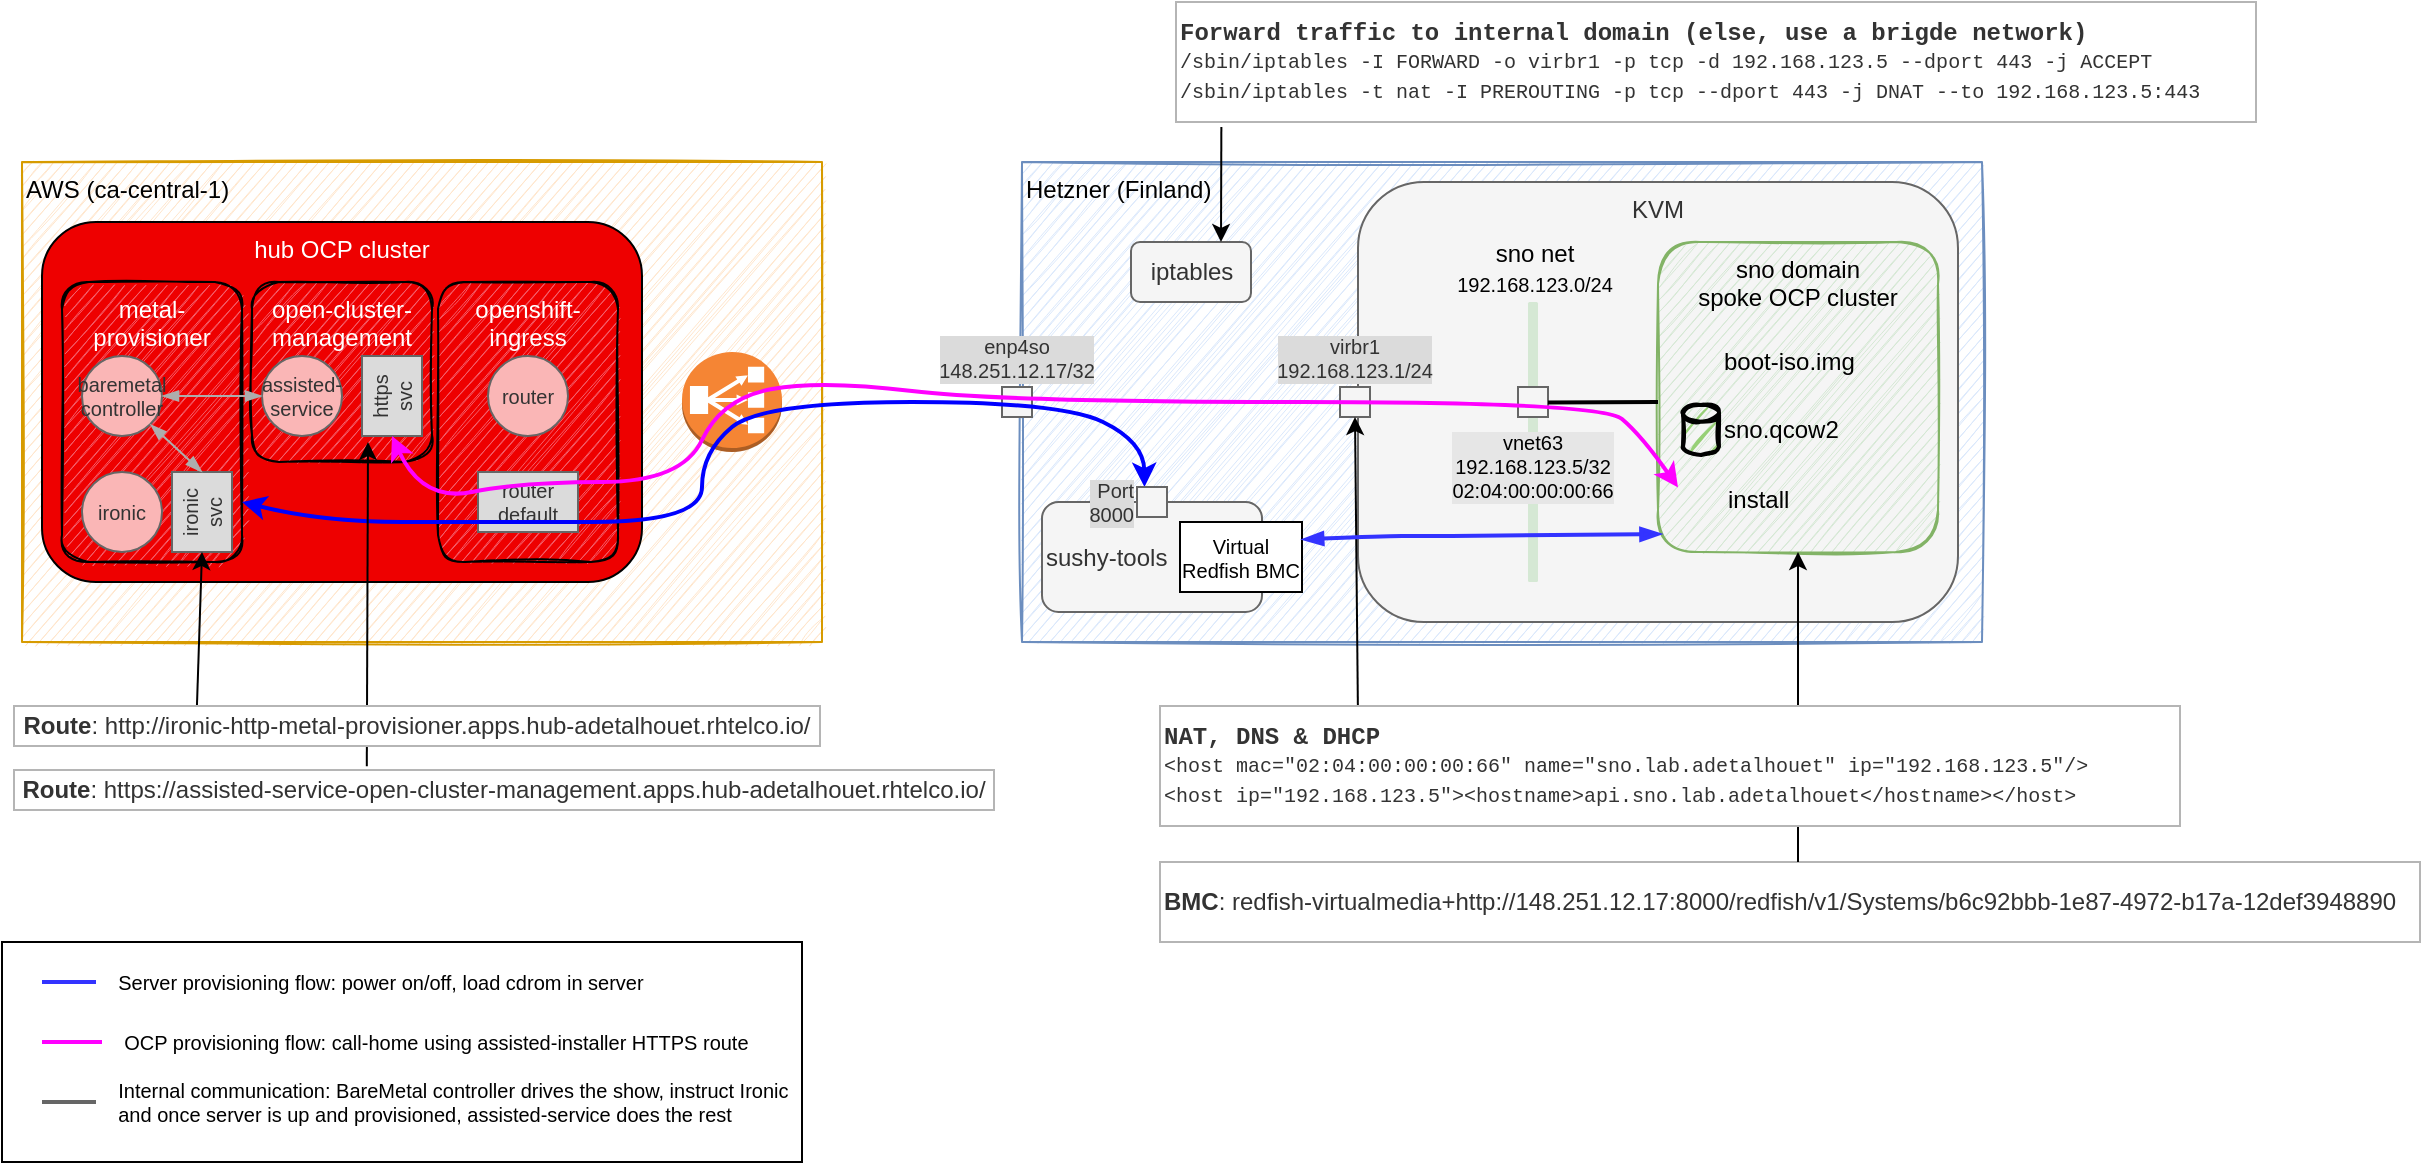<mxfile version="14.9.3" type="device"><diagram id="CNquoYHNhhPv3rWFlG0_" name="Page-1"><mxGraphModel dx="1394" dy="1066" grid="1" gridSize="10" guides="1" tooltips="1" connect="1" arrows="1" fold="1" page="1" pageScale="1" pageWidth="850" pageHeight="1100" math="0" shadow="0"><root><mxCell id="0"/><mxCell id="1" parent="0"/><mxCell id="IOMvNEViAPwNq3JQ486K-73" value="" style="rounded=0;whiteSpace=wrap;html=1;glass=0;labelBackgroundColor=#ffffff;sketch=0;fontFamily=Helvetica;fontSize=10;fontColor=#000000;gradientColor=none;align=left;verticalAlign=middle;" vertex="1" parent="1"><mxGeometry x="120" y="520" width="400" height="110" as="geometry"/></mxCell><mxCell id="IOMvNEViAPwNq3JQ486K-1" value="AWS (ca-central-1)" style="whiteSpace=wrap;html=1;align=left;verticalAlign=top;strokeColor=#d79b00;fillColor=#ffe6cc;sketch=1;" vertex="1" parent="1"><mxGeometry x="130" y="130" width="400" height="240" as="geometry"/></mxCell><mxCell id="IOMvNEViAPwNq3JQ486K-2" value="hub OCP cluster" style="rounded=1;whiteSpace=wrap;html=1;align=center;verticalAlign=top;fillColor=#EE0000;fontColor=#FFFFFF;sketch=0;" vertex="1" parent="1"><mxGeometry x="140" y="160" width="300" height="180" as="geometry"/></mxCell><mxCell id="IOMvNEViAPwNq3JQ486K-3" value="metal-provisioner" style="rounded=1;whiteSpace=wrap;html=1;align=center;verticalAlign=top;fillColor=#F5606D;fontColor=#FFFFFF;glass=0;sketch=1;" vertex="1" parent="1"><mxGeometry x="150" y="190" width="90" height="140" as="geometry"/></mxCell><mxCell id="IOMvNEViAPwNq3JQ486K-4" value="&lt;div style=&quot;font-size: 10px;&quot;&gt;&lt;span style=&quot;font-size: 10px;&quot;&gt;baremetal controller&lt;/span&gt;&lt;/div&gt;" style="ellipse;whiteSpace=wrap;html=1;aspect=fixed;align=center;verticalAlign=middle;strokeColor=#666666;fontColor=#333333;fillColor=#FAB6B6;labelPosition=center;verticalLabelPosition=middle;fontSize=10;" vertex="1" parent="1"><mxGeometry x="160" y="227" width="40" height="40" as="geometry"/></mxCell><mxCell id="IOMvNEViAPwNq3JQ486K-5" value="&lt;div style=&quot;font-size: 10px;&quot;&gt;&lt;span style=&quot;font-size: 10px;&quot;&gt;ironic&lt;/span&gt;&lt;/div&gt;" style="ellipse;whiteSpace=wrap;html=1;aspect=fixed;align=center;verticalAlign=middle;strokeColor=#666666;fontColor=#333333;fillColor=#FAB6B6;fontSize=10;" vertex="1" parent="1"><mxGeometry x="160" y="285" width="40" height="40" as="geometry"/></mxCell><mxCell id="IOMvNEViAPwNq3JQ486K-6" value="ironic svc" style="rounded=0;whiteSpace=wrap;html=1;align=center;verticalAlign=middle;strokeColor=#666666;fontColor=#333333;fillColor=#DBDBDB;rotation=-90;fontSize=10;" vertex="1" parent="1"><mxGeometry x="200" y="290" width="40" height="30" as="geometry"/></mxCell><mxCell id="IOMvNEViAPwNq3JQ486K-9" value="openshift-ingress" style="rounded=1;whiteSpace=wrap;html=1;align=center;verticalAlign=top;fillColor=#F5606D;fontColor=#FFFFFF;glass=0;sketch=1;" vertex="1" parent="1"><mxGeometry x="338" y="190" width="90" height="140" as="geometry"/></mxCell><mxCell id="IOMvNEViAPwNq3JQ486K-10" value="&lt;div style=&quot;font-size: 10px;&quot;&gt;&lt;span style=&quot;font-size: 10px;&quot;&gt;router&lt;/span&gt;&lt;/div&gt;" style="ellipse;whiteSpace=wrap;html=1;aspect=fixed;align=center;verticalAlign=middle;strokeColor=#666666;fontColor=#333333;fillColor=#FAB6B6;fontSize=10;" vertex="1" parent="1"><mxGeometry x="363" y="227" width="40" height="40" as="geometry"/></mxCell><mxCell id="IOMvNEViAPwNq3JQ486K-11" value="router default" style="rounded=0;whiteSpace=wrap;html=1;align=center;verticalAlign=middle;strokeColor=#666666;fontColor=#333333;fillColor=#DBDBDB;fontSize=10;" vertex="1" parent="1"><mxGeometry x="358" y="285" width="50" height="30" as="geometry"/></mxCell><mxCell id="IOMvNEViAPwNq3JQ486K-12" value="" style="outlineConnect=0;dashed=0;verticalLabelPosition=bottom;verticalAlign=top;align=center;html=1;shape=mxgraph.aws3.classic_load_balancer;fillColor=#F58534;gradientColor=none;" vertex="1" parent="1"><mxGeometry x="460" y="225" width="50" height="50" as="geometry"/></mxCell><mxCell id="IOMvNEViAPwNq3JQ486K-19" value="" style="endArrow=classic;html=1;entryX=0;entryY=0.5;entryDx=0;entryDy=0;fillColor=#f5f5f5;exitX=0.227;exitY=-0.021;exitDx=0;exitDy=0;exitPerimeter=0;" edge="1" parent="1" source="IOMvNEViAPwNq3JQ486K-18" target="IOMvNEViAPwNq3JQ486K-6"><mxGeometry width="50" height="50" relative="1" as="geometry"><mxPoint x="220" y="427" as="sourcePoint"/><mxPoint x="240" y="305" as="targetPoint"/></mxGeometry></mxCell><mxCell id="IOMvNEViAPwNq3JQ486K-23" value="&lt;font color=&quot;#000000&quot;&gt;Hetzner (Finland)&lt;/font&gt;" style="rounded=0;whiteSpace=wrap;html=1;glass=0;sketch=1;fillColor=#dae8fc;align=left;verticalAlign=top;strokeColor=#6c8ebf;" vertex="1" parent="1"><mxGeometry x="630" y="130" width="480" height="240" as="geometry"/></mxCell><mxCell id="IOMvNEViAPwNq3JQ486K-24" value="KVM" style="rounded=1;whiteSpace=wrap;html=1;align=center;verticalAlign=top;fillColor=#f5f5f5;fontColor=#333333;sketch=0;strokeColor=#666666;" vertex="1" parent="1"><mxGeometry x="798" y="140" width="300" height="220" as="geometry"/></mxCell><mxCell id="IOMvNEViAPwNq3JQ486K-25" value="&lt;font color=&quot;#000000&quot;&gt;sno domain&lt;br&gt;spoke OCP cluster&lt;/font&gt;" style="rounded=1;whiteSpace=wrap;html=1;align=center;verticalAlign=top;fillColor=#d5e8d4;glass=0;sketch=1;strokeColor=#82b366;" vertex="1" parent="1"><mxGeometry x="948" y="170" width="140" height="155" as="geometry"/></mxCell><mxCell id="IOMvNEViAPwNq3JQ486K-26" value="enp4so&lt;br style=&quot;font-size: 10px&quot;&gt;148.251.12.17/32" style="whiteSpace=wrap;html=1;aspect=fixed;rounded=0;glass=0;sketch=0;fillColor=#f5f5f5;align=center;verticalAlign=bottom;strokeColor=#666666;fontColor=#333333;labelPosition=center;verticalLabelPosition=top;labelBackgroundColor=#DBDBDB;fontSize=10;" vertex="1" parent="1"><mxGeometry x="620" y="242.5" width="15" height="15" as="geometry"/></mxCell><mxCell id="IOMvNEViAPwNq3JQ486K-30" value="&lt;font color=&quot;#000000&quot;&gt;sno net&lt;br&gt;&lt;/font&gt;&lt;span style=&quot;font-size: 10px&quot;&gt;192.168.123.0/24&lt;/span&gt;&lt;font color=&quot;#000000&quot;&gt;&lt;br&gt;&lt;/font&gt;" style="rounded=1;html=1;align=center;verticalAlign=bottom;fillColor=#d5e8d4;glass=0;sketch=0;labelPosition=center;verticalLabelPosition=top;strokeColor=none;" vertex="1" parent="1"><mxGeometry x="883" y="200" width="5" height="140" as="geometry"/></mxCell><mxCell id="IOMvNEViAPwNq3JQ486K-31" value="virbr1&lt;br style=&quot;font-size: 10px;&quot;&gt;192.168.123.1/24" style="whiteSpace=wrap;html=1;aspect=fixed;rounded=0;glass=0;sketch=0;fillColor=#f5f5f5;align=center;verticalAlign=bottom;strokeColor=#666666;fontColor=#333333;labelPosition=center;verticalLabelPosition=top;labelBackgroundColor=#DBDBDB;labelBorderColor=none;fontSize=10;" vertex="1" parent="1"><mxGeometry x="789" y="242.5" width="15" height="15" as="geometry"/></mxCell><mxCell id="IOMvNEViAPwNq3JQ486K-35" value="" style="endArrow=classic;html=1;entryX=0.5;entryY=1;entryDx=0;entryDy=0;exitX=0.194;exitY=0.001;exitDx=0;exitDy=0;fillColor=#f5f5f5;exitPerimeter=0;" edge="1" parent="1" source="IOMvNEViAPwNq3JQ486K-34" target="IOMvNEViAPwNq3JQ486K-31"><mxGeometry width="50" height="50" relative="1" as="geometry"><mxPoint x="808.5" y="510" as="sourcePoint"/><mxPoint x="708.5" y="305" as="targetPoint"/></mxGeometry></mxCell><mxCell id="IOMvNEViAPwNq3JQ486K-36" value="&lt;font color=&quot;#000000&quot;&gt;vnet63&lt;br style=&quot;font-size: 10px&quot;&gt;192.168.123.5/32&lt;br style=&quot;font-size: 10px&quot;&gt;&lt;span style=&quot;text-align: left ; font-size: 10px&quot;&gt;02:04:00:00:00:66&lt;/span&gt;&lt;/font&gt;" style="whiteSpace=wrap;html=1;aspect=fixed;rounded=0;glass=0;sketch=0;fillColor=#f5f5f5;align=center;verticalAlign=top;strokeColor=#666666;labelPosition=center;verticalLabelPosition=bottom;labelBackgroundColor=#E6E6E6;labelBorderColor=none;direction=south;fontColor=#333333;fontSize=10;" vertex="1" parent="1"><mxGeometry x="878" y="242.5" width="15" height="15" as="geometry"/></mxCell><mxCell id="IOMvNEViAPwNq3JQ486K-37" value="boot-iso.img" style="shape=image;html=1;verticalAlign=middle;verticalLabelPosition=middle;labelBackgroundColor=none;imageAspect=0;aspect=fixed;image=https://cdn1.iconfinder.com/data/icons/computer-hardware-line-vol-1/52/cd__storage__drive__device__dvd__rom__cdrom-128.png;rounded=0;glass=0;sketch=1;fillColor=#FAB6B6;gradientColor=none;labelPosition=right;align=left;" vertex="1" parent="1"><mxGeometry x="958" y="219.5" width="20.5" height="20.5" as="geometry"/></mxCell><mxCell id="IOMvNEViAPwNq3JQ486K-38" value="sno.qcow2" style="strokeWidth=2;html=1;shape=mxgraph.flowchart.database;whiteSpace=wrap;rounded=0;glass=0;labelBackgroundColor=none;sketch=1;gradientColor=none;align=left;verticalAlign=middle;labelPosition=right;verticalLabelPosition=middle;fillColor=#97D077;" vertex="1" parent="1"><mxGeometry x="960.5" y="251.5" width="18" height="25" as="geometry"/></mxCell><mxCell id="IOMvNEViAPwNq3JQ486K-40" value="" style="endArrow=none;html=1;fontColor=#000000;strokeWidth=2;entryX=0.25;entryY=0;entryDx=0;entryDy=0;exitX=0;exitY=0.415;exitDx=0;exitDy=0;exitPerimeter=0;" edge="1" parent="1"><mxGeometry width="50" height="50" relative="1" as="geometry"><mxPoint x="948" y="250.025" as="sourcePoint"/><mxPoint x="893" y="250.25" as="targetPoint"/></mxGeometry></mxCell><mxCell id="IOMvNEViAPwNq3JQ486K-22" value="" style="curved=1;endArrow=classic;html=1;fontColor=#FFFFFF;startArrow=classic;startFill=1;fillColor=#dae8fc;strokeWidth=2;strokeColor=#0000FF;entryX=0.25;entryY=0;entryDx=0;entryDy=0;" edge="1" parent="1" target="IOMvNEViAPwNq3JQ486K-56"><mxGeometry width="50" height="50" relative="1" as="geometry"><mxPoint x="240" y="300" as="sourcePoint"/><mxPoint x="700" y="290" as="targetPoint"/><Array as="points"><mxPoint x="280" y="310"/><mxPoint x="360" y="310"/><mxPoint x="470" y="310"/><mxPoint x="470" y="275"/><mxPoint x="500" y="250"/><mxPoint x="650" y="250"/><mxPoint x="691" y="270"/></Array></mxGeometry></mxCell><mxCell id="IOMvNEViAPwNq3JQ486K-45" value="open-cluster-management" style="rounded=1;whiteSpace=wrap;html=1;align=center;verticalAlign=top;fillColor=#F5606D;fontColor=#FFFFFF;glass=0;sketch=1;" vertex="1" parent="1"><mxGeometry x="245" y="190" width="90" height="90" as="geometry"/></mxCell><mxCell id="IOMvNEViAPwNq3JQ486K-46" value="&lt;div style=&quot;font-size: 10px;&quot;&gt;&lt;span style=&quot;font-size: 10px;&quot;&gt;assisted-service&lt;/span&gt;&lt;/div&gt;" style="ellipse;whiteSpace=wrap;html=1;aspect=fixed;align=center;verticalAlign=middle;strokeColor=#666666;fontColor=#333333;fillColor=#FAB6B6;fontSize=10;" vertex="1" parent="1"><mxGeometry x="250" y="227" width="40" height="40" as="geometry"/></mxCell><mxCell id="IOMvNEViAPwNq3JQ486K-47" value="https svc" style="rounded=0;whiteSpace=wrap;html=1;align=center;verticalAlign=middle;strokeColor=#666666;fontColor=#333333;fillColor=#DBDBDB;fontSize=10;rotation=-90;" vertex="1" parent="1"><mxGeometry x="295" y="232" width="40" height="30" as="geometry"/></mxCell><mxCell id="IOMvNEViAPwNq3JQ486K-48" value="" style="curved=1;endArrow=classic;html=1;fontColor=#FFFFFF;startArrow=classic;startFill=1;fillColor=#fff2cc;strokeWidth=2;entryX=0;entryY=0.25;entryDx=0;entryDy=0;exitX=0;exitY=0.5;exitDx=0;exitDy=0;strokeColor=#FF00FF;" edge="1" parent="1" source="IOMvNEViAPwNq3JQ486K-47" target="IOMvNEViAPwNq3JQ486K-59"><mxGeometry width="50" height="50" relative="1" as="geometry"><mxPoint x="250" y="310" as="sourcePoint"/><mxPoint x="810" y="256.25" as="targetPoint"/><Array as="points"><mxPoint x="330" y="300"/><mxPoint x="380" y="290"/><mxPoint x="460" y="290"/><mxPoint x="480" y="248"/><mxPoint x="530" y="239"/><mxPoint x="620" y="250"/><mxPoint x="920" y="250"/><mxPoint x="940" y="267"/></Array></mxGeometry></mxCell><mxCell id="IOMvNEViAPwNq3JQ486K-49" value="&lt;b&gt;Route&lt;/b&gt;: https://assisted-service-open-cluster-management.apps.hub-adetalhouet.rhtelco.io/" style="text;html=1;align=center;verticalAlign=middle;whiteSpace=wrap;rounded=0;fontColor=#333333;fillColor=#ffffff;strokeWidth=1;strokeColor=#B5B5B5;" vertex="1" parent="1"><mxGeometry x="126" y="434" width="490" height="20" as="geometry"/></mxCell><mxCell id="IOMvNEViAPwNq3JQ486K-50" value="" style="endArrow=classic;html=1;entryX=0;entryY=0.5;entryDx=0;entryDy=0;fillColor=#f5f5f5;exitX=0.36;exitY=-0.093;exitDx=0;exitDy=0;exitPerimeter=0;" edge="1" parent="1" source="IOMvNEViAPwNq3JQ486K-49"><mxGeometry width="50" height="50" relative="1" as="geometry"><mxPoint x="303" y="377" as="sourcePoint"/><mxPoint x="303" y="270" as="targetPoint"/></mxGeometry></mxCell><mxCell id="IOMvNEViAPwNq3JQ486K-18" value="&lt;b&gt;Route&lt;/b&gt;: http://ironic-http-metal-provisioner.apps.hub-adetalhouet.rhtelco.io/" style="text;html=1;align=center;verticalAlign=middle;whiteSpace=wrap;rounded=0;fontColor=#333333;fillColor=#ffffff;strokeWidth=1;strokeColor=#B5B5B5;" vertex="1" parent="1"><mxGeometry x="126" y="402" width="403" height="20" as="geometry"/></mxCell><mxCell id="IOMvNEViAPwNq3JQ486K-51" value="" style="endArrow=blockThin;startArrow=blockThin;html=1;fontSize=10;fontColor=#000000;strokeWidth=1;exitX=1;exitY=0.5;exitDx=0;exitDy=0;entryX=0;entryY=0.5;entryDx=0;entryDy=0;fillColor=#f5f5f5;startFill=1;endFill=1;strokeColor=#ADADAD;" edge="1" parent="1" source="IOMvNEViAPwNq3JQ486K-4" target="IOMvNEViAPwNq3JQ486K-46"><mxGeometry width="50" height="50" relative="1" as="geometry"><mxPoint x="560" y="250" as="sourcePoint"/><mxPoint x="610" y="200" as="targetPoint"/></mxGeometry></mxCell><mxCell id="IOMvNEViAPwNq3JQ486K-53" value="" style="endArrow=blockThin;startArrow=blockThin;html=1;fontSize=10;fontColor=#000000;strokeWidth=1;entryX=1;entryY=1;entryDx=0;entryDy=0;fillColor=#f5f5f5;startFill=1;endFill=1;strokeColor=#ADADAD;" edge="1" parent="1" target="IOMvNEViAPwNq3JQ486K-4"><mxGeometry width="50" height="50" relative="1" as="geometry"><mxPoint x="220" y="285" as="sourcePoint"/><mxPoint x="260" y="260" as="targetPoint"/></mxGeometry></mxCell><mxCell id="IOMvNEViAPwNq3JQ486K-54" value="sushy-tools" style="rounded=1;whiteSpace=wrap;html=1;align=left;verticalAlign=middle;fillColor=#f5f5f5;fontColor=#333333;sketch=0;strokeColor=#666666;labelPosition=center;verticalLabelPosition=middle;" vertex="1" parent="1"><mxGeometry x="640" y="300" width="110" height="55" as="geometry"/></mxCell><mxCell id="IOMvNEViAPwNq3JQ486K-55" value="Virtual Redfish BMC" style="rounded=0;whiteSpace=wrap;html=1;glass=0;labelBackgroundColor=none;sketch=0;fontSize=10;fontColor=#000000;fillColor=#ffffff;gradientColor=none;align=center;verticalAlign=middle;" vertex="1" parent="1"><mxGeometry x="709" y="310" width="61" height="35" as="geometry"/></mxCell><mxCell id="IOMvNEViAPwNq3JQ486K-56" value="Port&lt;br style=&quot;font-size: 10px;&quot;&gt;8000" style="whiteSpace=wrap;html=1;aspect=fixed;rounded=0;glass=0;sketch=0;fillColor=#f5f5f5;align=right;verticalAlign=middle;strokeColor=#666666;fontColor=#333333;labelPosition=left;verticalLabelPosition=middle;labelBackgroundColor=#DBDBDB;fontSize=10;" vertex="1" parent="1"><mxGeometry x="687.5" y="292.5" width="15" height="15" as="geometry"/></mxCell><mxCell id="IOMvNEViAPwNq3JQ486K-59" value="install" style="shape=image;html=1;verticalAlign=middle;verticalLabelPosition=middle;labelBackgroundColor=none;imageAspect=0;aspect=fixed;image=https://cdn2.iconfinder.com/data/icons/pinpoint-action/48/install-2-128.png;rounded=0;glass=0;sketch=0;fontSize=12;fontColor=#000000;fillColor=#ffffff;gradientColor=none;labelPosition=right;align=left;" vertex="1" parent="1"><mxGeometry x="958" y="287" width="23" height="23" as="geometry"/></mxCell><mxCell id="IOMvNEViAPwNq3JQ486K-60" value="" style="curved=1;endArrow=blockThin;html=1;fontSize=12;fontColor=#000000;strokeWidth=2;entryX=0.013;entryY=0.942;entryDx=0;entryDy=0;entryPerimeter=0;strokeColor=#3333FF;startArrow=blockThin;startFill=1;endFill=1;exitX=1;exitY=0.25;exitDx=0;exitDy=0;" edge="1" parent="1" source="IOMvNEViAPwNq3JQ486K-55" target="IOMvNEViAPwNq3JQ486K-25"><mxGeometry width="50" height="50" relative="1" as="geometry"><mxPoint x="790" y="330" as="sourcePoint"/><mxPoint x="670" y="520" as="targetPoint"/><Array as="points"><mxPoint x="810" y="317"/><mxPoint x="830" y="317"/><mxPoint x="860" y="317"/></Array></mxGeometry></mxCell><mxCell id="IOMvNEViAPwNq3JQ486K-63" value="iptables" style="rounded=1;whiteSpace=wrap;html=1;align=center;verticalAlign=middle;fillColor=#f5f5f5;fontColor=#333333;sketch=0;strokeColor=#666666;labelPosition=center;verticalLabelPosition=middle;" vertex="1" parent="1"><mxGeometry x="684.5" y="170" width="60" height="30" as="geometry"/></mxCell><mxCell id="IOMvNEViAPwNq3JQ486K-65" value="" style="endArrow=classic;html=1;entryX=0.75;entryY=0;entryDx=0;entryDy=0;exitX=0.042;exitY=1.041;exitDx=0;exitDy=0;fillColor=#f5f5f5;exitPerimeter=0;" edge="1" parent="1" source="IOMvNEViAPwNq3JQ486K-66" target="IOMvNEViAPwNq3JQ486K-63"><mxGeometry width="50" height="50" relative="1" as="geometry"><mxPoint x="713.69" y="101.25" as="sourcePoint"/><mxPoint x="806.5" y="267.5" as="targetPoint"/></mxGeometry></mxCell><mxCell id="IOMvNEViAPwNq3JQ486K-66" value="&lt;b&gt;Forward traffic to internal domain (else, use a brigde network)&lt;/b&gt;&lt;br style=&quot;padding: 0px ; margin: 0px ; font-size: 10px&quot;&gt;&lt;span style=&quot;font-size: 10px&quot;&gt;/sbin/iptables -I FORWARD -o virbr1 -p tcp -d 192.168.123.5 --dport 443 -j ACCEPT&lt;/span&gt;&lt;br style=&quot;padding: 0px ; margin: 0px ; font-size: 10px&quot;&gt;&lt;span style=&quot;font-size: 10px&quot;&gt;/sbin/iptables -t nat -I PREROUTING -p tcp --dport 443 -j DNAT --to 192.168.123.5:443&lt;/span&gt;" style="text;html=1;align=left;verticalAlign=middle;whiteSpace=wrap;rounded=0;fontColor=#333333;fillColor=#ffffff;fontFamily=Courier New;strokeWidth=1;strokeColor=#B5B5B5;" vertex="1" parent="1"><mxGeometry x="707" y="50" width="540" height="60" as="geometry"/></mxCell><mxCell id="IOMvNEViAPwNq3JQ486K-67" value="&lt;p&gt;&lt;span style=&quot;font-size: 12px;&quot;&gt;&lt;font&gt;&lt;b&gt;BMC&lt;/b&gt;: redfish-virtualmedia+http://148.251.12.17:8000/redfish/v1/Systems/b6c92bbb-1e87-4972-b17a-12def3948890&lt;/font&gt;&lt;/span&gt;&lt;/p&gt;" style="text;html=1;align=left;verticalAlign=middle;resizable=0;points=[];autosize=1;fontSize=10;fontFamily=Helvetica;labelBorderColor=none;fontColor=#333333;labelBackgroundColor=#ffffff;strokeWidth=1;strokeColor=#B5B5B5;" vertex="1" parent="1"><mxGeometry x="699" y="480" width="630" height="40" as="geometry"/></mxCell><mxCell id="IOMvNEViAPwNq3JQ486K-68" value="" style="endArrow=classic;html=1;entryX=0.5;entryY=1;entryDx=0;entryDy=0;fillColor=#f5f5f5;" edge="1" parent="1" target="IOMvNEViAPwNq3JQ486K-25"><mxGeometry width="50" height="50" relative="1" as="geometry"><mxPoint x="1018" y="480" as="sourcePoint"/><mxPoint x="806.5" y="267.5" as="targetPoint"/></mxGeometry></mxCell><mxCell id="IOMvNEViAPwNq3JQ486K-34" value="&lt;b&gt;NAT, DNS &amp;amp; DHCP&lt;br&gt;&lt;/b&gt;&lt;font style=&quot;font-size: 10px&quot;&gt;&amp;lt;host mac=&quot;02:04:00:00:00:66&quot; name=&quot;sno.lab.adetalhouet&quot; ip=&quot;192.168.123.5&quot;/&amp;gt;&lt;br&gt;&amp;lt;host ip=&quot;192.168.123.5&quot;&amp;gt;&amp;lt;hostname&amp;gt;api.sno.lab.adetalhouet&amp;lt;/hostname&amp;gt;&amp;lt;/host&amp;gt;&lt;/font&gt;" style="text;html=1;align=left;verticalAlign=middle;whiteSpace=wrap;rounded=0;fontColor=#333333;fillColor=#ffffff;fontFamily=Courier New;strokeWidth=1;strokeColor=#B5B5B5;" vertex="1" parent="1"><mxGeometry x="699" y="402" width="510" height="60" as="geometry"/></mxCell><mxCell id="IOMvNEViAPwNq3JQ486K-69" value="&amp;nbsp; &amp;nbsp; Server provisioning flow: power on/off, load cdrom in server" style="endArrow=none;html=1;fontFamily=Helvetica;fontSize=10;fontColor=#000000;strokeColor=#3333FF;strokeWidth=2;labelPosition=right;verticalLabelPosition=middle;align=left;verticalAlign=middle;" edge="1" parent="1"><mxGeometry width="50" height="50" relative="1" as="geometry"><mxPoint x="140" y="540" as="sourcePoint"/><mxPoint x="190" y="540" as="targetPoint"/></mxGeometry></mxCell><mxCell id="IOMvNEViAPwNq3JQ486K-70" value="" style="endArrow=none;html=1;fontFamily=Helvetica;fontSize=10;fontColor=#000000;strokeWidth=2;strokeColor=#FF00FF;" edge="1" parent="1"><mxGeometry width="50" height="50" relative="1" as="geometry"><mxPoint x="140.0" y="570" as="sourcePoint"/><mxPoint x="190" y="570" as="targetPoint"/></mxGeometry></mxCell><mxCell id="IOMvNEViAPwNq3JQ486K-72" value="&amp;nbsp; &amp;nbsp; OCP provisioning flow: call-home using assisted-installer HTTPS route" style="edgeLabel;html=1;align=left;verticalAlign=middle;resizable=0;points=[];fontSize=10;fontFamily=Helvetica;fontColor=#000000;labelPosition=right;verticalLabelPosition=middle;" vertex="1" connectable="0" parent="IOMvNEViAPwNq3JQ486K-70"><mxGeometry x="0.129" relative="1" as="geometry"><mxPoint as="offset"/></mxGeometry></mxCell><mxCell id="IOMvNEViAPwNq3JQ486K-71" value="&amp;nbsp; &amp;nbsp; Internal communication: BareMetal controller drives the show, instruct Ironic &lt;br&gt;&amp;nbsp; &amp;nbsp; and once server is up and provisioned, assisted-service does the rest" style="endArrow=none;html=1;fontFamily=Helvetica;fontSize=10;fontColor=#000000;strokeColor=#666666;strokeWidth=2;fillColor=#f5f5f5;labelPosition=right;verticalLabelPosition=middle;align=left;verticalAlign=middle;" edge="1" parent="1"><mxGeometry width="50" height="50" relative="1" as="geometry"><mxPoint x="140.0" y="600" as="sourcePoint"/><mxPoint x="190" y="600" as="targetPoint"/></mxGeometry></mxCell></root></mxGraphModel></diagram></mxfile>